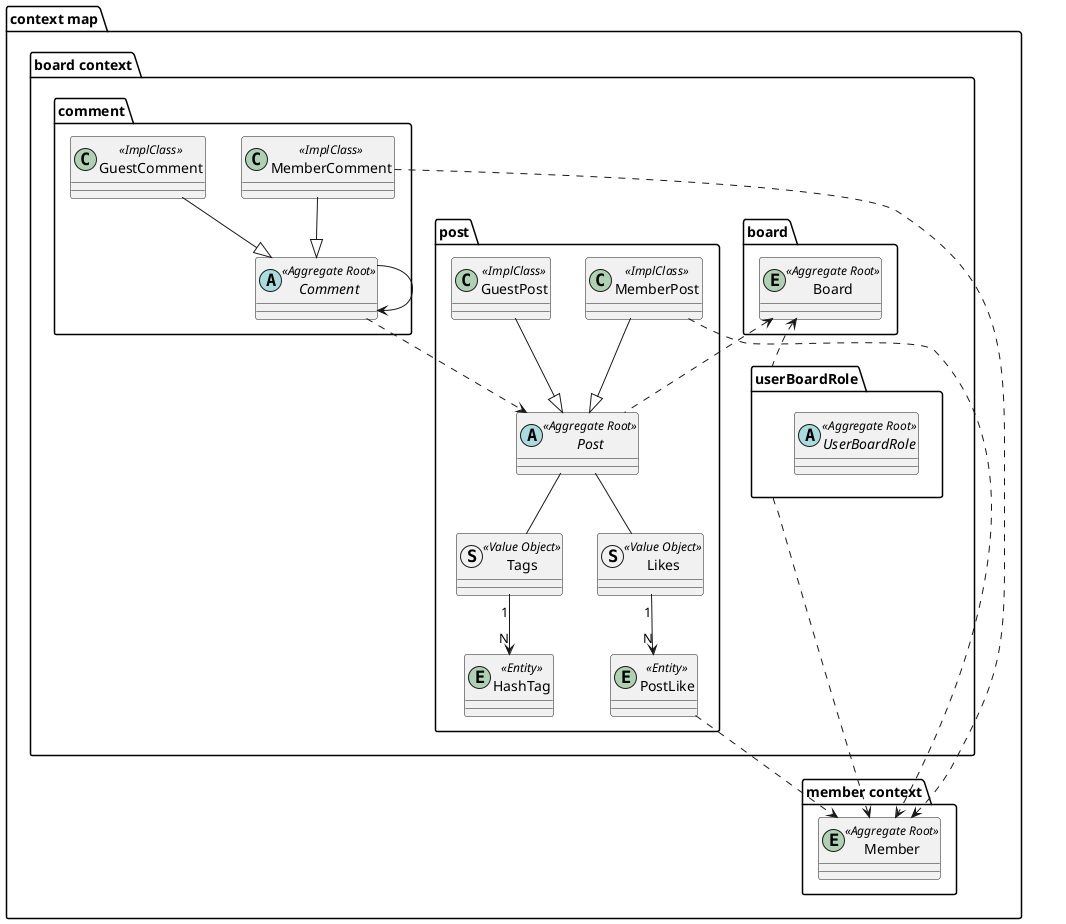 @startuml

package "context map" {
    package "board context"{
        package "board"{
            entity Board <<Aggregate Root>>{
            }
        }

        package "post"{
            abstract Post <<Aggregate Root>>{
            }
            class GuestPost <<ImplClass>>{
            }
            class MemberPost <<ImplClass>>{
            }
            '해시태그
            entity HashTag <<Entity>>{
            }
            struct Tags <<Value Object>>{
            }
            Post -- Tags
            Tags "1" --> "N" HashTag
            '좋아요
            entity PostLike <<Entity>>{
            }
            struct Likes <<Value Object>>{
            }
            Post -- Likes
            Likes "1" --> "N" PostLike
        }

        package "comment"{
            abstract Comment <<Aggregate Root>>{
            }
            class GuestComment <<ImplClass>>{
            }
            class MemberComment <<ImplClass>>{
            }
        }

        package "userBoardRole"{
            abstract UserBoardRole <<Aggregate Root>>{
            }
        }

        GuestPost --|> Post
        MemberPost --|> Post
        GuestComment --|> Comment
        MemberComment --|> Comment

    }

    package "member context"{
        entity Member <<Aggregate Root>>{
        }
    }

    Board <.. userBoardRole
    Board <.. Post

    userBoardRole ..> Member
    MemberPost ..> Member
    PostLike ..> Member
    MemberComment ..> Member
    Comment ..> Post
    Comment --> Comment

}
@enduml
